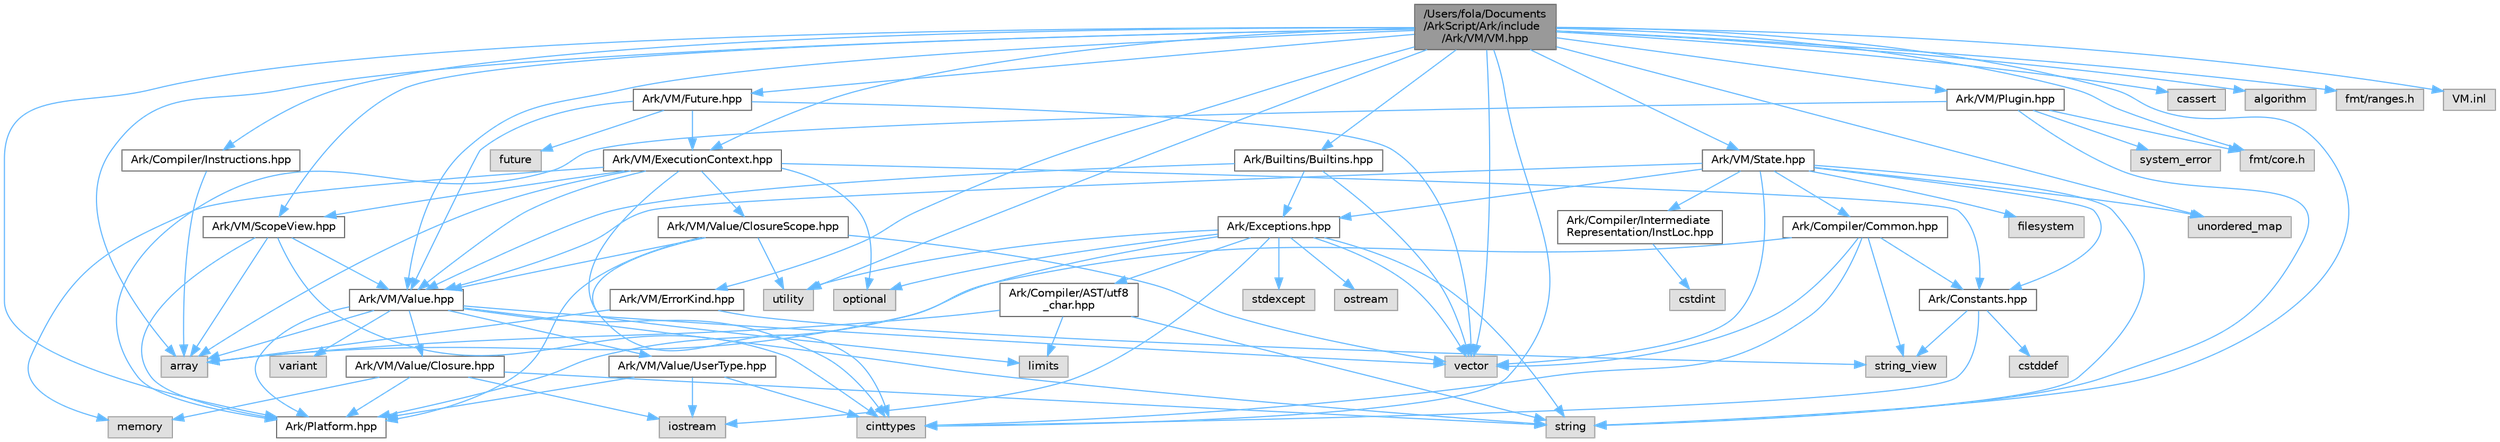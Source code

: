 digraph "/Users/fola/Documents/ArkScript/Ark/include/Ark/VM/VM.hpp"
{
 // INTERACTIVE_SVG=YES
 // LATEX_PDF_SIZE
  bgcolor="transparent";
  edge [fontname=Helvetica,fontsize=10,labelfontname=Helvetica,labelfontsize=10];
  node [fontname=Helvetica,fontsize=10,shape=box,height=0.2,width=0.4];
  Node1 [id="Node000001",label="/Users/fola/Documents\l/ArkScript/Ark/include\l/Ark/VM/VM.hpp",height=0.2,width=0.4,color="gray40", fillcolor="grey60", style="filled", fontcolor="black",tooltip="The ArkScript virtual machine."];
  Node1 -> Node2 [id="edge1_Node000001_Node000002",color="steelblue1",style="solid",tooltip=" "];
  Node2 [id="Node000002",label="array",height=0.2,width=0.4,color="grey60", fillcolor="#E0E0E0", style="filled",tooltip=" "];
  Node1 -> Node3 [id="edge2_Node000001_Node000003",color="steelblue1",style="solid",tooltip=" "];
  Node3 [id="Node000003",label="vector",height=0.2,width=0.4,color="grey60", fillcolor="#E0E0E0", style="filled",tooltip=" "];
  Node1 -> Node4 [id="edge3_Node000001_Node000004",color="steelblue1",style="solid",tooltip=" "];
  Node4 [id="Node000004",label="string",height=0.2,width=0.4,color="grey60", fillcolor="#E0E0E0", style="filled",tooltip=" "];
  Node1 -> Node5 [id="edge4_Node000001_Node000005",color="steelblue1",style="solid",tooltip=" "];
  Node5 [id="Node000005",label="cassert",height=0.2,width=0.4,color="grey60", fillcolor="#E0E0E0", style="filled",tooltip=" "];
  Node1 -> Node6 [id="edge5_Node000001_Node000006",color="steelblue1",style="solid",tooltip=" "];
  Node6 [id="Node000006",label="utility",height=0.2,width=0.4,color="grey60", fillcolor="#E0E0E0", style="filled",tooltip=" "];
  Node1 -> Node7 [id="edge6_Node000001_Node000007",color="steelblue1",style="solid",tooltip=" "];
  Node7 [id="Node000007",label="cinttypes",height=0.2,width=0.4,color="grey60", fillcolor="#E0E0E0", style="filled",tooltip=" "];
  Node1 -> Node8 [id="edge7_Node000001_Node000008",color="steelblue1",style="solid",tooltip=" "];
  Node8 [id="Node000008",label="unordered_map",height=0.2,width=0.4,color="grey60", fillcolor="#E0E0E0", style="filled",tooltip=" "];
  Node1 -> Node9 [id="edge8_Node000001_Node000009",color="steelblue1",style="solid",tooltip=" "];
  Node9 [id="Node000009",label="algorithm",height=0.2,width=0.4,color="grey60", fillcolor="#E0E0E0", style="filled",tooltip=" "];
  Node1 -> Node10 [id="edge9_Node000001_Node000010",color="steelblue1",style="solid",tooltip=" "];
  Node10 [id="Node000010",label="fmt/core.h",height=0.2,width=0.4,color="grey60", fillcolor="#E0E0E0", style="filled",tooltip=" "];
  Node1 -> Node11 [id="edge10_Node000001_Node000011",color="steelblue1",style="solid",tooltip=" "];
  Node11 [id="Node000011",label="fmt/ranges.h",height=0.2,width=0.4,color="grey60", fillcolor="#E0E0E0", style="filled",tooltip=" "];
  Node1 -> Node12 [id="edge11_Node000001_Node000012",color="steelblue1",style="solid",tooltip=" "];
  Node12 [id="Node000012",label="Ark/Compiler/Instructions.hpp",height=0.2,width=0.4,color="grey40", fillcolor="white", style="filled",URL="$d8/daa/Instructions_8hpp.html",tooltip="The different instructions used by the compiler and virtual machine."];
  Node12 -> Node2 [id="edge12_Node000012_Node000002",color="steelblue1",style="solid",tooltip=" "];
  Node1 -> Node13 [id="edge13_Node000001_Node000013",color="steelblue1",style="solid",tooltip=" "];
  Node13 [id="Node000013",label="Ark/VM/Value.hpp",height=0.2,width=0.4,color="grey40", fillcolor="white", style="filled",URL="$de/dfd/Value_8hpp.html",tooltip="Default value type handled by the virtual machine."];
  Node13 -> Node3 [id="edge14_Node000013_Node000003",color="steelblue1",style="solid",tooltip=" "];
  Node13 -> Node14 [id="edge15_Node000013_Node000014",color="steelblue1",style="solid",tooltip=" "];
  Node14 [id="Node000014",label="variant",height=0.2,width=0.4,color="grey60", fillcolor="#E0E0E0", style="filled",tooltip=" "];
  Node13 -> Node4 [id="edge16_Node000013_Node000004",color="steelblue1",style="solid",tooltip=" "];
  Node13 -> Node7 [id="edge17_Node000013_Node000007",color="steelblue1",style="solid",tooltip=" "];
  Node13 -> Node2 [id="edge18_Node000013_Node000002",color="steelblue1",style="solid",tooltip=" "];
  Node13 -> Node15 [id="edge19_Node000013_Node000015",color="steelblue1",style="solid",tooltip=" "];
  Node15 [id="Node000015",label="Ark/VM/Value/Closure.hpp",height=0.2,width=0.4,color="grey40", fillcolor="white", style="filled",URL="$dc/dd5/Closure_8hpp.html",tooltip="Subtype of the value type, handling closures."];
  Node15 -> Node16 [id="edge20_Node000015_Node000016",color="steelblue1",style="solid",tooltip=" "];
  Node16 [id="Node000016",label="memory",height=0.2,width=0.4,color="grey60", fillcolor="#E0E0E0", style="filled",tooltip=" "];
  Node15 -> Node17 [id="edge21_Node000015_Node000017",color="steelblue1",style="solid",tooltip=" "];
  Node17 [id="Node000017",label="iostream",height=0.2,width=0.4,color="grey60", fillcolor="#E0E0E0", style="filled",tooltip=" "];
  Node15 -> Node4 [id="edge22_Node000015_Node000004",color="steelblue1",style="solid",tooltip=" "];
  Node15 -> Node18 [id="edge23_Node000015_Node000018",color="steelblue1",style="solid",tooltip=" "];
  Node18 [id="Node000018",label="Ark/Platform.hpp",height=0.2,width=0.4,color="grey40", fillcolor="white", style="filled",URL="$d5/d40/Platform_8hpp.html",tooltip="ArkScript configuration macros."];
  Node13 -> Node19 [id="edge24_Node000013_Node000019",color="steelblue1",style="solid",tooltip=" "];
  Node19 [id="Node000019",label="Ark/VM/Value/UserType.hpp",height=0.2,width=0.4,color="grey40", fillcolor="white", style="filled",URL="$dc/d3d/UserType_8hpp.html",tooltip="Subtype of the value, capable of handling any C++ type."];
  Node19 -> Node17 [id="edge25_Node000019_Node000017",color="steelblue1",style="solid",tooltip=" "];
  Node19 -> Node7 [id="edge26_Node000019_Node000007",color="steelblue1",style="solid",tooltip=" "];
  Node19 -> Node18 [id="edge27_Node000019_Node000018",color="steelblue1",style="solid",tooltip=" "];
  Node13 -> Node18 [id="edge28_Node000013_Node000018",color="steelblue1",style="solid",tooltip=" "];
  Node1 -> Node20 [id="edge29_Node000001_Node000020",color="steelblue1",style="solid",tooltip=" "];
  Node20 [id="Node000020",label="Ark/VM/State.hpp",height=0.2,width=0.4,color="grey40", fillcolor="white", style="filled",URL="$d0/db5/State_8hpp.html",tooltip="State used by the virtual machine: it loads the bytecode, can compile it if needed,..."];
  Node20 -> Node4 [id="edge30_Node000020_Node000004",color="steelblue1",style="solid",tooltip=" "];
  Node20 -> Node3 [id="edge31_Node000020_Node000003",color="steelblue1",style="solid",tooltip=" "];
  Node20 -> Node8 [id="edge32_Node000020_Node000008",color="steelblue1",style="solid",tooltip=" "];
  Node20 -> Node21 [id="edge33_Node000020_Node000021",color="steelblue1",style="solid",tooltip=" "];
  Node21 [id="Node000021",label="filesystem",height=0.2,width=0.4,color="grey60", fillcolor="#E0E0E0", style="filled",tooltip=" "];
  Node20 -> Node22 [id="edge34_Node000020_Node000022",color="steelblue1",style="solid",tooltip=" "];
  Node22 [id="Node000022",label="Ark/Constants.hpp",height=0.2,width=0.4,color="grey40", fillcolor="white", style="filled",URL="$d6/de9/Constants_8hpp.html",tooltip="Constants used by ArkScript."];
  Node22 -> Node23 [id="edge35_Node000022_Node000023",color="steelblue1",style="solid",tooltip=" "];
  Node23 [id="Node000023",label="string_view",height=0.2,width=0.4,color="grey60", fillcolor="#E0E0E0", style="filled",tooltip=" "];
  Node22 -> Node7 [id="edge36_Node000022_Node000007",color="steelblue1",style="solid",tooltip=" "];
  Node22 -> Node24 [id="edge37_Node000022_Node000024",color="steelblue1",style="solid",tooltip=" "];
  Node24 [id="Node000024",label="cstddef",height=0.2,width=0.4,color="grey60", fillcolor="#E0E0E0", style="filled",tooltip=" "];
  Node20 -> Node13 [id="edge38_Node000020_Node000013",color="steelblue1",style="solid",tooltip=" "];
  Node20 -> Node25 [id="edge39_Node000020_Node000025",color="steelblue1",style="solid",tooltip=" "];
  Node25 [id="Node000025",label="Ark/Compiler/Common.hpp",height=0.2,width=0.4,color="grey40", fillcolor="white", style="filled",URL="$d8/ddd/Common_8hpp.html",tooltip="Common code for the compiler."];
  Node25 -> Node2 [id="edge40_Node000025_Node000002",color="steelblue1",style="solid",tooltip=" "];
  Node25 -> Node23 [id="edge41_Node000025_Node000023",color="steelblue1",style="solid",tooltip=" "];
  Node25 -> Node3 [id="edge42_Node000025_Node000003",color="steelblue1",style="solid",tooltip=" "];
  Node25 -> Node7 [id="edge43_Node000025_Node000007",color="steelblue1",style="solid",tooltip=" "];
  Node25 -> Node22 [id="edge44_Node000025_Node000022",color="steelblue1",style="solid",tooltip=" "];
  Node20 -> Node26 [id="edge45_Node000020_Node000026",color="steelblue1",style="solid",tooltip=" "];
  Node26 [id="Node000026",label="Ark/Exceptions.hpp",height=0.2,width=0.4,color="grey40", fillcolor="white", style="filled",URL="$d2/de9/Exceptions_8hpp.html",tooltip="ArkScript homemade exceptions."];
  Node26 -> Node4 [id="edge46_Node000026_Node000004",color="steelblue1",style="solid",tooltip=" "];
  Node26 -> Node6 [id="edge47_Node000026_Node000006",color="steelblue1",style="solid",tooltip=" "];
  Node26 -> Node3 [id="edge48_Node000026_Node000003",color="steelblue1",style="solid",tooltip=" "];
  Node26 -> Node27 [id="edge49_Node000026_Node000027",color="steelblue1",style="solid",tooltip=" "];
  Node27 [id="Node000027",label="stdexcept",height=0.2,width=0.4,color="grey60", fillcolor="#E0E0E0", style="filled",tooltip=" "];
  Node26 -> Node28 [id="edge50_Node000026_Node000028",color="steelblue1",style="solid",tooltip=" "];
  Node28 [id="Node000028",label="optional",height=0.2,width=0.4,color="grey60", fillcolor="#E0E0E0", style="filled",tooltip=" "];
  Node26 -> Node29 [id="edge51_Node000026_Node000029",color="steelblue1",style="solid",tooltip=" "];
  Node29 [id="Node000029",label="ostream",height=0.2,width=0.4,color="grey60", fillcolor="#E0E0E0", style="filled",tooltip=" "];
  Node26 -> Node17 [id="edge52_Node000026_Node000017",color="steelblue1",style="solid",tooltip=" "];
  Node26 -> Node30 [id="edge53_Node000026_Node000030",color="steelblue1",style="solid",tooltip=" "];
  Node30 [id="Node000030",label="Ark/Compiler/AST/utf8\l_char.hpp",height=0.2,width=0.4,color="grey40", fillcolor="white", style="filled",URL="$db/d4e/utf8__char_8hpp.html",tooltip=" "];
  Node30 -> Node2 [id="edge54_Node000030_Node000002",color="steelblue1",style="solid",tooltip=" "];
  Node30 -> Node4 [id="edge55_Node000030_Node000004",color="steelblue1",style="solid",tooltip=" "];
  Node30 -> Node31 [id="edge56_Node000030_Node000031",color="steelblue1",style="solid",tooltip=" "];
  Node31 [id="Node000031",label="limits",height=0.2,width=0.4,color="grey60", fillcolor="#E0E0E0", style="filled",tooltip=" "];
  Node26 -> Node18 [id="edge57_Node000026_Node000018",color="steelblue1",style="solid",tooltip=" "];
  Node20 -> Node32 [id="edge58_Node000020_Node000032",color="steelblue1",style="solid",tooltip=" "];
  Node32 [id="Node000032",label="Ark/Compiler/Intermediate\lRepresentation/InstLoc.hpp",height=0.2,width=0.4,color="grey40", fillcolor="white", style="filled",URL="$d5/d3a/InstLoc_8hpp.html",tooltip=" "];
  Node32 -> Node33 [id="edge59_Node000032_Node000033",color="steelblue1",style="solid",tooltip=" "];
  Node33 [id="Node000033",label="cstdint",height=0.2,width=0.4,color="grey60", fillcolor="#E0E0E0", style="filled",tooltip=" "];
  Node1 -> Node34 [id="edge60_Node000001_Node000034",color="steelblue1",style="solid",tooltip=" "];
  Node34 [id="Node000034",label="Ark/VM/ScopeView.hpp",height=0.2,width=0.4,color="grey40", fillcolor="white", style="filled",URL="$d8/d45/ScopeView_8hpp.html",tooltip=" "];
  Node34 -> Node2 [id="edge61_Node000034_Node000002",color="steelblue1",style="solid",tooltip=" "];
  Node34 -> Node7 [id="edge62_Node000034_Node000007",color="steelblue1",style="solid",tooltip=" "];
  Node34 -> Node18 [id="edge63_Node000034_Node000018",color="steelblue1",style="solid",tooltip=" "];
  Node34 -> Node13 [id="edge64_Node000034_Node000013",color="steelblue1",style="solid",tooltip=" "];
  Node1 -> Node35 [id="edge65_Node000001_Node000035",color="steelblue1",style="solid",tooltip=" "];
  Node35 [id="Node000035",label="Ark/VM/ErrorKind.hpp",height=0.2,width=0.4,color="grey40", fillcolor="white", style="filled",URL="$de/df9/ErrorKind_8hpp.html",tooltip=" "];
  Node35 -> Node2 [id="edge66_Node000035_Node000002",color="steelblue1",style="solid",tooltip=" "];
  Node35 -> Node23 [id="edge67_Node000035_Node000023",color="steelblue1",style="solid",tooltip=" "];
  Node1 -> Node36 [id="edge68_Node000001_Node000036",color="steelblue1",style="solid",tooltip=" "];
  Node36 [id="Node000036",label="Ark/VM/ExecutionContext.hpp",height=0.2,width=0.4,color="grey40", fillcolor="white", style="filled",URL="$db/df6/ExecutionContext_8hpp.html",tooltip="Keeping track of the internal data needed by the VM."];
  Node36 -> Node2 [id="edge69_Node000036_Node000002",color="steelblue1",style="solid",tooltip=" "];
  Node36 -> Node31 [id="edge70_Node000036_Node000031",color="steelblue1",style="solid",tooltip=" "];
  Node36 -> Node16 [id="edge71_Node000036_Node000016",color="steelblue1",style="solid",tooltip=" "];
  Node36 -> Node28 [id="edge72_Node000036_Node000028",color="steelblue1",style="solid",tooltip=" "];
  Node36 -> Node22 [id="edge73_Node000036_Node000022",color="steelblue1",style="solid",tooltip=" "];
  Node36 -> Node13 [id="edge74_Node000036_Node000013",color="steelblue1",style="solid",tooltip=" "];
  Node36 -> Node34 [id="edge75_Node000036_Node000034",color="steelblue1",style="solid",tooltip=" "];
  Node36 -> Node37 [id="edge76_Node000036_Node000037",color="steelblue1",style="solid",tooltip=" "];
  Node37 [id="Node000037",label="Ark/VM/Value/ClosureScope.hpp",height=0.2,width=0.4,color="grey40", fillcolor="white", style="filled",URL="$d1/d71/ClosureScope_8hpp.html",tooltip="Subtype of the value type, handling closures."];
  Node37 -> Node3 [id="edge77_Node000037_Node000003",color="steelblue1",style="solid",tooltip=" "];
  Node37 -> Node6 [id="edge78_Node000037_Node000006",color="steelblue1",style="solid",tooltip=" "];
  Node37 -> Node7 [id="edge79_Node000037_Node000007",color="steelblue1",style="solid",tooltip=" "];
  Node37 -> Node18 [id="edge80_Node000037_Node000018",color="steelblue1",style="solid",tooltip=" "];
  Node37 -> Node13 [id="edge81_Node000037_Node000013",color="steelblue1",style="solid",tooltip=" "];
  Node1 -> Node38 [id="edge82_Node000001_Node000038",color="steelblue1",style="solid",tooltip=" "];
  Node38 [id="Node000038",label="Ark/Builtins/Builtins.hpp",height=0.2,width=0.4,color="grey40", fillcolor="white", style="filled",URL="$da/d84/Builtins_8hpp.html",tooltip="Host the declaration of all the ArkScript builtins."];
  Node38 -> Node3 [id="edge83_Node000038_Node000003",color="steelblue1",style="solid",tooltip=" "];
  Node38 -> Node13 [id="edge84_Node000038_Node000013",color="steelblue1",style="solid",tooltip=" "];
  Node38 -> Node26 [id="edge85_Node000038_Node000026",color="steelblue1",style="solid",tooltip=" "];
  Node1 -> Node18 [id="edge86_Node000001_Node000018",color="steelblue1",style="solid",tooltip=" "];
  Node1 -> Node39 [id="edge87_Node000001_Node000039",color="steelblue1",style="solid",tooltip=" "];
  Node39 [id="Node000039",label="Ark/VM/Plugin.hpp",height=0.2,width=0.4,color="grey40", fillcolor="white", style="filled",URL="$db/d0e/Plugin_8hpp.html",tooltip="Loads .dll/.so/.dynlib files."];
  Node39 -> Node18 [id="edge88_Node000039_Node000018",color="steelblue1",style="solid",tooltip=" "];
  Node39 -> Node4 [id="edge89_Node000039_Node000004",color="steelblue1",style="solid",tooltip=" "];
  Node39 -> Node40 [id="edge90_Node000039_Node000040",color="steelblue1",style="solid",tooltip=" "];
  Node40 [id="Node000040",label="system_error",height=0.2,width=0.4,color="grey60", fillcolor="#E0E0E0", style="filled",tooltip=" "];
  Node39 -> Node10 [id="edge91_Node000039_Node000010",color="steelblue1",style="solid",tooltip=" "];
  Node1 -> Node41 [id="edge92_Node000001_Node000041",color="steelblue1",style="solid",tooltip=" "];
  Node41 [id="Node000041",label="Ark/VM/Future.hpp",height=0.2,width=0.4,color="grey40", fillcolor="white", style="filled",URL="$d0/dda/Future_8hpp.html",tooltip="Internal object to resolve asynchronously a function call in ArkScript."];
  Node41 -> Node42 [id="edge93_Node000041_Node000042",color="steelblue1",style="solid",tooltip=" "];
  Node42 [id="Node000042",label="future",height=0.2,width=0.4,color="grey60", fillcolor="#E0E0E0", style="filled",tooltip=" "];
  Node41 -> Node3 [id="edge94_Node000041_Node000003",color="steelblue1",style="solid",tooltip=" "];
  Node41 -> Node13 [id="edge95_Node000041_Node000013",color="steelblue1",style="solid",tooltip=" "];
  Node41 -> Node36 [id="edge96_Node000041_Node000036",color="steelblue1",style="solid",tooltip=" "];
  Node1 -> Node43 [id="edge97_Node000001_Node000043",color="steelblue1",style="solid",tooltip=" "];
  Node43 [id="Node000043",label="VM.inl",height=0.2,width=0.4,color="grey60", fillcolor="#E0E0E0", style="filled",tooltip=" "];
}
